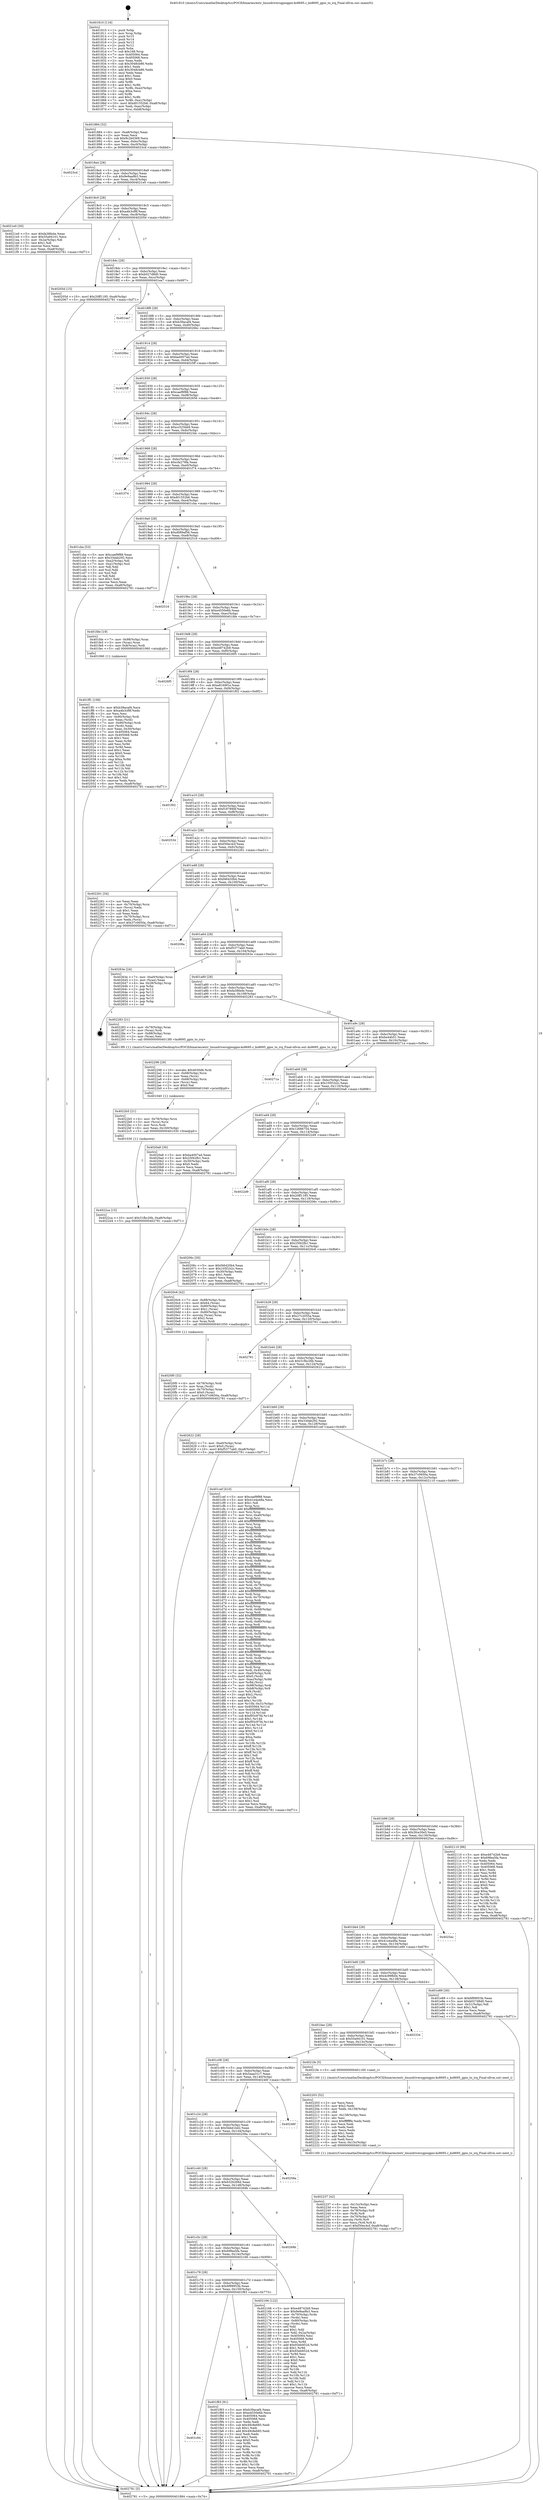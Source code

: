 digraph "0x401810" {
  label = "0x401810 (/mnt/c/Users/mathe/Desktop/tcc/POCII/binaries/extr_linuxdriversgpiogpio-ks8695.c_ks8695_gpio_to_irq_Final-ollvm.out::main(0))"
  labelloc = "t"
  node[shape=record]

  Entry [label="",width=0.3,height=0.3,shape=circle,fillcolor=black,style=filled]
  "0x401884" [label="{
     0x401884 [32]\l
     | [instrs]\l
     &nbsp;&nbsp;0x401884 \<+6\>: mov -0xa8(%rbp),%eax\l
     &nbsp;&nbsp;0x40188a \<+2\>: mov %eax,%ecx\l
     &nbsp;&nbsp;0x40188c \<+6\>: sub $0x9c2b0369,%ecx\l
     &nbsp;&nbsp;0x401892 \<+6\>: mov %eax,-0xbc(%rbp)\l
     &nbsp;&nbsp;0x401898 \<+6\>: mov %ecx,-0xc0(%rbp)\l
     &nbsp;&nbsp;0x40189e \<+6\>: je 00000000004023cd \<main+0xbbd\>\l
  }"]
  "0x4023cd" [label="{
     0x4023cd\l
  }", style=dashed]
  "0x4018a4" [label="{
     0x4018a4 [28]\l
     | [instrs]\l
     &nbsp;&nbsp;0x4018a4 \<+5\>: jmp 00000000004018a9 \<main+0x99\>\l
     &nbsp;&nbsp;0x4018a9 \<+6\>: mov -0xbc(%rbp),%eax\l
     &nbsp;&nbsp;0x4018af \<+5\>: sub $0x9e9aa9b3,%eax\l
     &nbsp;&nbsp;0x4018b4 \<+6\>: mov %eax,-0xc4(%rbp)\l
     &nbsp;&nbsp;0x4018ba \<+6\>: je 00000000004021e0 \<main+0x9d0\>\l
  }"]
  Exit [label="",width=0.3,height=0.3,shape=circle,fillcolor=black,style=filled,peripheries=2]
  "0x4021e0" [label="{
     0x4021e0 [30]\l
     | [instrs]\l
     &nbsp;&nbsp;0x4021e0 \<+5\>: mov $0xfa38fa4e,%eax\l
     &nbsp;&nbsp;0x4021e5 \<+5\>: mov $0x55a94101,%ecx\l
     &nbsp;&nbsp;0x4021ea \<+3\>: mov -0x2a(%rbp),%dl\l
     &nbsp;&nbsp;0x4021ed \<+3\>: test $0x1,%dl\l
     &nbsp;&nbsp;0x4021f0 \<+3\>: cmovne %ecx,%eax\l
     &nbsp;&nbsp;0x4021f3 \<+6\>: mov %eax,-0xa8(%rbp)\l
     &nbsp;&nbsp;0x4021f9 \<+5\>: jmp 0000000000402781 \<main+0xf71\>\l
  }"]
  "0x4018c0" [label="{
     0x4018c0 [28]\l
     | [instrs]\l
     &nbsp;&nbsp;0x4018c0 \<+5\>: jmp 00000000004018c5 \<main+0xb5\>\l
     &nbsp;&nbsp;0x4018c5 \<+6\>: mov -0xbc(%rbp),%eax\l
     &nbsp;&nbsp;0x4018cb \<+5\>: sub $0xa4b3cf9f,%eax\l
     &nbsp;&nbsp;0x4018d0 \<+6\>: mov %eax,-0xc8(%rbp)\l
     &nbsp;&nbsp;0x4018d6 \<+6\>: je 000000000040205d \<main+0x84d\>\l
  }"]
  "0x4022ca" [label="{
     0x4022ca [15]\l
     | [instrs]\l
     &nbsp;&nbsp;0x4022ca \<+10\>: movl $0x31fbc26b,-0xa8(%rbp)\l
     &nbsp;&nbsp;0x4022d4 \<+5\>: jmp 0000000000402781 \<main+0xf71\>\l
  }"]
  "0x40205d" [label="{
     0x40205d [15]\l
     | [instrs]\l
     &nbsp;&nbsp;0x40205d \<+10\>: movl $0x20ff1185,-0xa8(%rbp)\l
     &nbsp;&nbsp;0x402067 \<+5\>: jmp 0000000000402781 \<main+0xf71\>\l
  }"]
  "0x4018dc" [label="{
     0x4018dc [28]\l
     | [instrs]\l
     &nbsp;&nbsp;0x4018dc \<+5\>: jmp 00000000004018e1 \<main+0xd1\>\l
     &nbsp;&nbsp;0x4018e1 \<+6\>: mov -0xbc(%rbp),%eax\l
     &nbsp;&nbsp;0x4018e7 \<+5\>: sub $0xb027d8d0,%eax\l
     &nbsp;&nbsp;0x4018ec \<+6\>: mov %eax,-0xcc(%rbp)\l
     &nbsp;&nbsp;0x4018f2 \<+6\>: je 0000000000401ea7 \<main+0x697\>\l
  }"]
  "0x4022b5" [label="{
     0x4022b5 [21]\l
     | [instrs]\l
     &nbsp;&nbsp;0x4022b5 \<+4\>: mov -0x78(%rbp),%rcx\l
     &nbsp;&nbsp;0x4022b9 \<+3\>: mov (%rcx),%rcx\l
     &nbsp;&nbsp;0x4022bc \<+3\>: mov %rcx,%rdi\l
     &nbsp;&nbsp;0x4022bf \<+6\>: mov %eax,-0x160(%rbp)\l
     &nbsp;&nbsp;0x4022c5 \<+5\>: call 0000000000401030 \<free@plt\>\l
     | [calls]\l
     &nbsp;&nbsp;0x401030 \{1\} (unknown)\l
  }"]
  "0x401ea7" [label="{
     0x401ea7\l
  }", style=dashed]
  "0x4018f8" [label="{
     0x4018f8 [28]\l
     | [instrs]\l
     &nbsp;&nbsp;0x4018f8 \<+5\>: jmp 00000000004018fd \<main+0xed\>\l
     &nbsp;&nbsp;0x4018fd \<+6\>: mov -0xbc(%rbp),%eax\l
     &nbsp;&nbsp;0x401903 \<+5\>: sub $0xb39acaf4,%eax\l
     &nbsp;&nbsp;0x401908 \<+6\>: mov %eax,-0xd0(%rbp)\l
     &nbsp;&nbsp;0x40190e \<+6\>: je 00000000004026bc \<main+0xeac\>\l
  }"]
  "0x402298" [label="{
     0x402298 [29]\l
     | [instrs]\l
     &nbsp;&nbsp;0x402298 \<+10\>: movabs $0x4030d6,%rdi\l
     &nbsp;&nbsp;0x4022a2 \<+4\>: mov -0x68(%rbp),%rcx\l
     &nbsp;&nbsp;0x4022a6 \<+2\>: mov %eax,(%rcx)\l
     &nbsp;&nbsp;0x4022a8 \<+4\>: mov -0x68(%rbp),%rcx\l
     &nbsp;&nbsp;0x4022ac \<+2\>: mov (%rcx),%esi\l
     &nbsp;&nbsp;0x4022ae \<+2\>: mov $0x0,%al\l
     &nbsp;&nbsp;0x4022b0 \<+5\>: call 0000000000401040 \<printf@plt\>\l
     | [calls]\l
     &nbsp;&nbsp;0x401040 \{1\} (unknown)\l
  }"]
  "0x4026bc" [label="{
     0x4026bc\l
  }", style=dashed]
  "0x401914" [label="{
     0x401914 [28]\l
     | [instrs]\l
     &nbsp;&nbsp;0x401914 \<+5\>: jmp 0000000000401919 \<main+0x109\>\l
     &nbsp;&nbsp;0x401919 \<+6\>: mov -0xbc(%rbp),%eax\l
     &nbsp;&nbsp;0x40191f \<+5\>: sub $0xba4007ad,%eax\l
     &nbsp;&nbsp;0x401924 \<+6\>: mov %eax,-0xd4(%rbp)\l
     &nbsp;&nbsp;0x40192a \<+6\>: je 00000000004025ff \<main+0xdef\>\l
  }"]
  "0x402237" [label="{
     0x402237 [42]\l
     | [instrs]\l
     &nbsp;&nbsp;0x402237 \<+6\>: mov -0x15c(%rbp),%ecx\l
     &nbsp;&nbsp;0x40223d \<+3\>: imul %eax,%ecx\l
     &nbsp;&nbsp;0x402240 \<+4\>: mov -0x78(%rbp),%r8\l
     &nbsp;&nbsp;0x402244 \<+3\>: mov (%r8),%r8\l
     &nbsp;&nbsp;0x402247 \<+4\>: mov -0x70(%rbp),%r9\l
     &nbsp;&nbsp;0x40224b \<+3\>: movslq (%r9),%r9\l
     &nbsp;&nbsp;0x40224e \<+4\>: mov %ecx,(%r8,%r9,4)\l
     &nbsp;&nbsp;0x402252 \<+10\>: movl $0xf30ec4cf,-0xa8(%rbp)\l
     &nbsp;&nbsp;0x40225c \<+5\>: jmp 0000000000402781 \<main+0xf71\>\l
  }"]
  "0x4025ff" [label="{
     0x4025ff\l
  }", style=dashed]
  "0x401930" [label="{
     0x401930 [28]\l
     | [instrs]\l
     &nbsp;&nbsp;0x401930 \<+5\>: jmp 0000000000401935 \<main+0x125\>\l
     &nbsp;&nbsp;0x401935 \<+6\>: mov -0xbc(%rbp),%eax\l
     &nbsp;&nbsp;0x40193b \<+5\>: sub $0xcaef9f88,%eax\l
     &nbsp;&nbsp;0x401940 \<+6\>: mov %eax,-0xd8(%rbp)\l
     &nbsp;&nbsp;0x401946 \<+6\>: je 0000000000402656 \<main+0xe46\>\l
  }"]
  "0x402203" [label="{
     0x402203 [52]\l
     | [instrs]\l
     &nbsp;&nbsp;0x402203 \<+2\>: xor %ecx,%ecx\l
     &nbsp;&nbsp;0x402205 \<+5\>: mov $0x2,%edx\l
     &nbsp;&nbsp;0x40220a \<+6\>: mov %edx,-0x158(%rbp)\l
     &nbsp;&nbsp;0x402210 \<+1\>: cltd\l
     &nbsp;&nbsp;0x402211 \<+6\>: mov -0x158(%rbp),%esi\l
     &nbsp;&nbsp;0x402217 \<+2\>: idiv %esi\l
     &nbsp;&nbsp;0x402219 \<+6\>: imul $0xfffffffe,%edx,%edx\l
     &nbsp;&nbsp;0x40221f \<+2\>: mov %ecx,%edi\l
     &nbsp;&nbsp;0x402221 \<+2\>: sub %edx,%edi\l
     &nbsp;&nbsp;0x402223 \<+2\>: mov %ecx,%edx\l
     &nbsp;&nbsp;0x402225 \<+3\>: sub $0x1,%edx\l
     &nbsp;&nbsp;0x402228 \<+2\>: add %edx,%edi\l
     &nbsp;&nbsp;0x40222a \<+2\>: sub %edi,%ecx\l
     &nbsp;&nbsp;0x40222c \<+6\>: mov %ecx,-0x15c(%rbp)\l
     &nbsp;&nbsp;0x402232 \<+5\>: call 0000000000401160 \<next_i\>\l
     | [calls]\l
     &nbsp;&nbsp;0x401160 \{1\} (/mnt/c/Users/mathe/Desktop/tcc/POCII/binaries/extr_linuxdriversgpiogpio-ks8695.c_ks8695_gpio_to_irq_Final-ollvm.out::next_i)\l
  }"]
  "0x402656" [label="{
     0x402656\l
  }", style=dashed]
  "0x40194c" [label="{
     0x40194c [28]\l
     | [instrs]\l
     &nbsp;&nbsp;0x40194c \<+5\>: jmp 0000000000401951 \<main+0x141\>\l
     &nbsp;&nbsp;0x401951 \<+6\>: mov -0xbc(%rbp),%eax\l
     &nbsp;&nbsp;0x401957 \<+5\>: sub $0xcc525bb9,%eax\l
     &nbsp;&nbsp;0x40195c \<+6\>: mov %eax,-0xdc(%rbp)\l
     &nbsp;&nbsp;0x401962 \<+6\>: je 00000000004023dc \<main+0xbcc\>\l
  }"]
  "0x4020f0" [label="{
     0x4020f0 [32]\l
     | [instrs]\l
     &nbsp;&nbsp;0x4020f0 \<+4\>: mov -0x78(%rbp),%rdi\l
     &nbsp;&nbsp;0x4020f4 \<+3\>: mov %rax,(%rdi)\l
     &nbsp;&nbsp;0x4020f7 \<+4\>: mov -0x70(%rbp),%rax\l
     &nbsp;&nbsp;0x4020fb \<+6\>: movl $0x0,(%rax)\l
     &nbsp;&nbsp;0x402101 \<+10\>: movl $0x37c0650a,-0xa8(%rbp)\l
     &nbsp;&nbsp;0x40210b \<+5\>: jmp 0000000000402781 \<main+0xf71\>\l
  }"]
  "0x4023dc" [label="{
     0x4023dc\l
  }", style=dashed]
  "0x401968" [label="{
     0x401968 [28]\l
     | [instrs]\l
     &nbsp;&nbsp;0x401968 \<+5\>: jmp 000000000040196d \<main+0x15d\>\l
     &nbsp;&nbsp;0x40196d \<+6\>: mov -0xbc(%rbp),%eax\l
     &nbsp;&nbsp;0x401973 \<+5\>: sub $0xcfa279fa,%eax\l
     &nbsp;&nbsp;0x401978 \<+6\>: mov %eax,-0xe0(%rbp)\l
     &nbsp;&nbsp;0x40197e \<+6\>: je 0000000000401f74 \<main+0x764\>\l
  }"]
  "0x401ff1" [label="{
     0x401ff1 [108]\l
     | [instrs]\l
     &nbsp;&nbsp;0x401ff1 \<+5\>: mov $0xb39acaf4,%ecx\l
     &nbsp;&nbsp;0x401ff6 \<+5\>: mov $0xa4b3cf9f,%edx\l
     &nbsp;&nbsp;0x401ffb \<+2\>: xor %esi,%esi\l
     &nbsp;&nbsp;0x401ffd \<+7\>: mov -0x90(%rbp),%rdi\l
     &nbsp;&nbsp;0x402004 \<+2\>: mov %eax,(%rdi)\l
     &nbsp;&nbsp;0x402006 \<+7\>: mov -0x90(%rbp),%rdi\l
     &nbsp;&nbsp;0x40200d \<+2\>: mov (%rdi),%eax\l
     &nbsp;&nbsp;0x40200f \<+3\>: mov %eax,-0x30(%rbp)\l
     &nbsp;&nbsp;0x402012 \<+7\>: mov 0x405064,%eax\l
     &nbsp;&nbsp;0x402019 \<+8\>: mov 0x405068,%r8d\l
     &nbsp;&nbsp;0x402021 \<+3\>: sub $0x1,%esi\l
     &nbsp;&nbsp;0x402024 \<+3\>: mov %eax,%r9d\l
     &nbsp;&nbsp;0x402027 \<+3\>: add %esi,%r9d\l
     &nbsp;&nbsp;0x40202a \<+4\>: imul %r9d,%eax\l
     &nbsp;&nbsp;0x40202e \<+3\>: and $0x1,%eax\l
     &nbsp;&nbsp;0x402031 \<+3\>: cmp $0x0,%eax\l
     &nbsp;&nbsp;0x402034 \<+4\>: sete %r10b\l
     &nbsp;&nbsp;0x402038 \<+4\>: cmp $0xa,%r8d\l
     &nbsp;&nbsp;0x40203c \<+4\>: setl %r11b\l
     &nbsp;&nbsp;0x402040 \<+3\>: mov %r10b,%bl\l
     &nbsp;&nbsp;0x402043 \<+3\>: and %r11b,%bl\l
     &nbsp;&nbsp;0x402046 \<+3\>: xor %r11b,%r10b\l
     &nbsp;&nbsp;0x402049 \<+3\>: or %r10b,%bl\l
     &nbsp;&nbsp;0x40204c \<+3\>: test $0x1,%bl\l
     &nbsp;&nbsp;0x40204f \<+3\>: cmovne %edx,%ecx\l
     &nbsp;&nbsp;0x402052 \<+6\>: mov %ecx,-0xa8(%rbp)\l
     &nbsp;&nbsp;0x402058 \<+5\>: jmp 0000000000402781 \<main+0xf71\>\l
  }"]
  "0x401f74" [label="{
     0x401f74\l
  }", style=dashed]
  "0x401984" [label="{
     0x401984 [28]\l
     | [instrs]\l
     &nbsp;&nbsp;0x401984 \<+5\>: jmp 0000000000401989 \<main+0x179\>\l
     &nbsp;&nbsp;0x401989 \<+6\>: mov -0xbc(%rbp),%eax\l
     &nbsp;&nbsp;0x40198f \<+5\>: sub $0xd01552b6,%eax\l
     &nbsp;&nbsp;0x401994 \<+6\>: mov %eax,-0xe4(%rbp)\l
     &nbsp;&nbsp;0x40199a \<+6\>: je 0000000000401cba \<main+0x4aa\>\l
  }"]
  "0x401c94" [label="{
     0x401c94\l
  }", style=dashed]
  "0x401cba" [label="{
     0x401cba [53]\l
     | [instrs]\l
     &nbsp;&nbsp;0x401cba \<+5\>: mov $0xcaef9f88,%eax\l
     &nbsp;&nbsp;0x401cbf \<+5\>: mov $0x33dab292,%ecx\l
     &nbsp;&nbsp;0x401cc4 \<+6\>: mov -0xa2(%rbp),%dl\l
     &nbsp;&nbsp;0x401cca \<+7\>: mov -0xa1(%rbp),%sil\l
     &nbsp;&nbsp;0x401cd1 \<+3\>: mov %dl,%dil\l
     &nbsp;&nbsp;0x401cd4 \<+3\>: and %sil,%dil\l
     &nbsp;&nbsp;0x401cd7 \<+3\>: xor %sil,%dl\l
     &nbsp;&nbsp;0x401cda \<+3\>: or %dl,%dil\l
     &nbsp;&nbsp;0x401cdd \<+4\>: test $0x1,%dil\l
     &nbsp;&nbsp;0x401ce1 \<+3\>: cmovne %ecx,%eax\l
     &nbsp;&nbsp;0x401ce4 \<+6\>: mov %eax,-0xa8(%rbp)\l
     &nbsp;&nbsp;0x401cea \<+5\>: jmp 0000000000402781 \<main+0xf71\>\l
  }"]
  "0x4019a0" [label="{
     0x4019a0 [28]\l
     | [instrs]\l
     &nbsp;&nbsp;0x4019a0 \<+5\>: jmp 00000000004019a5 \<main+0x195\>\l
     &nbsp;&nbsp;0x4019a5 \<+6\>: mov -0xbc(%rbp),%eax\l
     &nbsp;&nbsp;0x4019ab \<+5\>: sub $0xd089af56,%eax\l
     &nbsp;&nbsp;0x4019b0 \<+6\>: mov %eax,-0xe8(%rbp)\l
     &nbsp;&nbsp;0x4019b6 \<+6\>: je 0000000000402516 \<main+0xd06\>\l
  }"]
  "0x402781" [label="{
     0x402781 [5]\l
     | [instrs]\l
     &nbsp;&nbsp;0x402781 \<+5\>: jmp 0000000000401884 \<main+0x74\>\l
  }"]
  "0x401810" [label="{
     0x401810 [116]\l
     | [instrs]\l
     &nbsp;&nbsp;0x401810 \<+1\>: push %rbp\l
     &nbsp;&nbsp;0x401811 \<+3\>: mov %rsp,%rbp\l
     &nbsp;&nbsp;0x401814 \<+2\>: push %r15\l
     &nbsp;&nbsp;0x401816 \<+2\>: push %r14\l
     &nbsp;&nbsp;0x401818 \<+2\>: push %r13\l
     &nbsp;&nbsp;0x40181a \<+2\>: push %r12\l
     &nbsp;&nbsp;0x40181c \<+1\>: push %rbx\l
     &nbsp;&nbsp;0x40181d \<+7\>: sub $0x168,%rsp\l
     &nbsp;&nbsp;0x401824 \<+7\>: mov 0x405064,%eax\l
     &nbsp;&nbsp;0x40182b \<+7\>: mov 0x405068,%ecx\l
     &nbsp;&nbsp;0x401832 \<+2\>: mov %eax,%edx\l
     &nbsp;&nbsp;0x401834 \<+6\>: sub $0x3048cb86,%edx\l
     &nbsp;&nbsp;0x40183a \<+3\>: sub $0x1,%edx\l
     &nbsp;&nbsp;0x40183d \<+6\>: add $0x3048cb86,%edx\l
     &nbsp;&nbsp;0x401843 \<+3\>: imul %edx,%eax\l
     &nbsp;&nbsp;0x401846 \<+3\>: and $0x1,%eax\l
     &nbsp;&nbsp;0x401849 \<+3\>: cmp $0x0,%eax\l
     &nbsp;&nbsp;0x40184c \<+4\>: sete %r8b\l
     &nbsp;&nbsp;0x401850 \<+4\>: and $0x1,%r8b\l
     &nbsp;&nbsp;0x401854 \<+7\>: mov %r8b,-0xa2(%rbp)\l
     &nbsp;&nbsp;0x40185b \<+3\>: cmp $0xa,%ecx\l
     &nbsp;&nbsp;0x40185e \<+4\>: setl %r8b\l
     &nbsp;&nbsp;0x401862 \<+4\>: and $0x1,%r8b\l
     &nbsp;&nbsp;0x401866 \<+7\>: mov %r8b,-0xa1(%rbp)\l
     &nbsp;&nbsp;0x40186d \<+10\>: movl $0xd01552b6,-0xa8(%rbp)\l
     &nbsp;&nbsp;0x401877 \<+6\>: mov %edi,-0xac(%rbp)\l
     &nbsp;&nbsp;0x40187d \<+7\>: mov %rsi,-0xb8(%rbp)\l
  }"]
  "0x401f83" [label="{
     0x401f83 [91]\l
     | [instrs]\l
     &nbsp;&nbsp;0x401f83 \<+5\>: mov $0xb39acaf4,%eax\l
     &nbsp;&nbsp;0x401f88 \<+5\>: mov $0xe4550e6b,%ecx\l
     &nbsp;&nbsp;0x401f8d \<+7\>: mov 0x405064,%edx\l
     &nbsp;&nbsp;0x401f94 \<+7\>: mov 0x405068,%esi\l
     &nbsp;&nbsp;0x401f9b \<+2\>: mov %edx,%edi\l
     &nbsp;&nbsp;0x401f9d \<+6\>: sub $0x49c8e685,%edi\l
     &nbsp;&nbsp;0x401fa3 \<+3\>: sub $0x1,%edi\l
     &nbsp;&nbsp;0x401fa6 \<+6\>: add $0x49c8e685,%edi\l
     &nbsp;&nbsp;0x401fac \<+3\>: imul %edi,%edx\l
     &nbsp;&nbsp;0x401faf \<+3\>: and $0x1,%edx\l
     &nbsp;&nbsp;0x401fb2 \<+3\>: cmp $0x0,%edx\l
     &nbsp;&nbsp;0x401fb5 \<+4\>: sete %r8b\l
     &nbsp;&nbsp;0x401fb9 \<+3\>: cmp $0xa,%esi\l
     &nbsp;&nbsp;0x401fbc \<+4\>: setl %r9b\l
     &nbsp;&nbsp;0x401fc0 \<+3\>: mov %r8b,%r10b\l
     &nbsp;&nbsp;0x401fc3 \<+3\>: and %r9b,%r10b\l
     &nbsp;&nbsp;0x401fc6 \<+3\>: xor %r9b,%r8b\l
     &nbsp;&nbsp;0x401fc9 \<+3\>: or %r8b,%r10b\l
     &nbsp;&nbsp;0x401fcc \<+4\>: test $0x1,%r10b\l
     &nbsp;&nbsp;0x401fd0 \<+3\>: cmovne %ecx,%eax\l
     &nbsp;&nbsp;0x401fd3 \<+6\>: mov %eax,-0xa8(%rbp)\l
     &nbsp;&nbsp;0x401fd9 \<+5\>: jmp 0000000000402781 \<main+0xf71\>\l
  }"]
  "0x402516" [label="{
     0x402516\l
  }", style=dashed]
  "0x4019bc" [label="{
     0x4019bc [28]\l
     | [instrs]\l
     &nbsp;&nbsp;0x4019bc \<+5\>: jmp 00000000004019c1 \<main+0x1b1\>\l
     &nbsp;&nbsp;0x4019c1 \<+6\>: mov -0xbc(%rbp),%eax\l
     &nbsp;&nbsp;0x4019c7 \<+5\>: sub $0xe4550e6b,%eax\l
     &nbsp;&nbsp;0x4019cc \<+6\>: mov %eax,-0xec(%rbp)\l
     &nbsp;&nbsp;0x4019d2 \<+6\>: je 0000000000401fde \<main+0x7ce\>\l
  }"]
  "0x401c78" [label="{
     0x401c78 [28]\l
     | [instrs]\l
     &nbsp;&nbsp;0x401c78 \<+5\>: jmp 0000000000401c7d \<main+0x46d\>\l
     &nbsp;&nbsp;0x401c7d \<+6\>: mov -0xbc(%rbp),%eax\l
     &nbsp;&nbsp;0x401c83 \<+5\>: sub $0x6f99953b,%eax\l
     &nbsp;&nbsp;0x401c88 \<+6\>: mov %eax,-0x150(%rbp)\l
     &nbsp;&nbsp;0x401c8e \<+6\>: je 0000000000401f83 \<main+0x773\>\l
  }"]
  "0x401fde" [label="{
     0x401fde [19]\l
     | [instrs]\l
     &nbsp;&nbsp;0x401fde \<+7\>: mov -0x98(%rbp),%rax\l
     &nbsp;&nbsp;0x401fe5 \<+3\>: mov (%rax),%rax\l
     &nbsp;&nbsp;0x401fe8 \<+4\>: mov 0x8(%rax),%rdi\l
     &nbsp;&nbsp;0x401fec \<+5\>: call 0000000000401060 \<atoi@plt\>\l
     | [calls]\l
     &nbsp;&nbsp;0x401060 \{1\} (unknown)\l
  }"]
  "0x4019d8" [label="{
     0x4019d8 [28]\l
     | [instrs]\l
     &nbsp;&nbsp;0x4019d8 \<+5\>: jmp 00000000004019dd \<main+0x1cd\>\l
     &nbsp;&nbsp;0x4019dd \<+6\>: mov -0xbc(%rbp),%eax\l
     &nbsp;&nbsp;0x4019e3 \<+5\>: sub $0xe48742b9,%eax\l
     &nbsp;&nbsp;0x4019e8 \<+6\>: mov %eax,-0xf0(%rbp)\l
     &nbsp;&nbsp;0x4019ee \<+6\>: je 00000000004026f5 \<main+0xee5\>\l
  }"]
  "0x402166" [label="{
     0x402166 [122]\l
     | [instrs]\l
     &nbsp;&nbsp;0x402166 \<+5\>: mov $0xe48742b9,%eax\l
     &nbsp;&nbsp;0x40216b \<+5\>: mov $0x9e9aa9b3,%ecx\l
     &nbsp;&nbsp;0x402170 \<+4\>: mov -0x70(%rbp),%rdx\l
     &nbsp;&nbsp;0x402174 \<+2\>: mov (%rdx),%esi\l
     &nbsp;&nbsp;0x402176 \<+4\>: mov -0x80(%rbp),%rdx\l
     &nbsp;&nbsp;0x40217a \<+2\>: cmp (%rdx),%esi\l
     &nbsp;&nbsp;0x40217c \<+4\>: setl %dil\l
     &nbsp;&nbsp;0x402180 \<+4\>: and $0x1,%dil\l
     &nbsp;&nbsp;0x402184 \<+4\>: mov %dil,-0x2a(%rbp)\l
     &nbsp;&nbsp;0x402188 \<+7\>: mov 0x405064,%esi\l
     &nbsp;&nbsp;0x40218f \<+8\>: mov 0x405068,%r8d\l
     &nbsp;&nbsp;0x402197 \<+3\>: mov %esi,%r9d\l
     &nbsp;&nbsp;0x40219a \<+7\>: add $0x93eb952d,%r9d\l
     &nbsp;&nbsp;0x4021a1 \<+4\>: sub $0x1,%r9d\l
     &nbsp;&nbsp;0x4021a5 \<+7\>: sub $0x93eb952d,%r9d\l
     &nbsp;&nbsp;0x4021ac \<+4\>: imul %r9d,%esi\l
     &nbsp;&nbsp;0x4021b0 \<+3\>: and $0x1,%esi\l
     &nbsp;&nbsp;0x4021b3 \<+3\>: cmp $0x0,%esi\l
     &nbsp;&nbsp;0x4021b6 \<+4\>: sete %dil\l
     &nbsp;&nbsp;0x4021ba \<+4\>: cmp $0xa,%r8d\l
     &nbsp;&nbsp;0x4021be \<+4\>: setl %r10b\l
     &nbsp;&nbsp;0x4021c2 \<+3\>: mov %dil,%r11b\l
     &nbsp;&nbsp;0x4021c5 \<+3\>: and %r10b,%r11b\l
     &nbsp;&nbsp;0x4021c8 \<+3\>: xor %r10b,%dil\l
     &nbsp;&nbsp;0x4021cb \<+3\>: or %dil,%r11b\l
     &nbsp;&nbsp;0x4021ce \<+4\>: test $0x1,%r11b\l
     &nbsp;&nbsp;0x4021d2 \<+3\>: cmovne %ecx,%eax\l
     &nbsp;&nbsp;0x4021d5 \<+6\>: mov %eax,-0xa8(%rbp)\l
     &nbsp;&nbsp;0x4021db \<+5\>: jmp 0000000000402781 \<main+0xf71\>\l
  }"]
  "0x4026f5" [label="{
     0x4026f5\l
  }", style=dashed]
  "0x4019f4" [label="{
     0x4019f4 [28]\l
     | [instrs]\l
     &nbsp;&nbsp;0x4019f4 \<+5\>: jmp 00000000004019f9 \<main+0x1e9\>\l
     &nbsp;&nbsp;0x4019f9 \<+6\>: mov -0xbc(%rbp),%eax\l
     &nbsp;&nbsp;0x4019ff \<+5\>: sub $0xe8169f1e,%eax\l
     &nbsp;&nbsp;0x401a04 \<+6\>: mov %eax,-0xf4(%rbp)\l
     &nbsp;&nbsp;0x401a0a \<+6\>: je 0000000000401f02 \<main+0x6f2\>\l
  }"]
  "0x401c5c" [label="{
     0x401c5c [28]\l
     | [instrs]\l
     &nbsp;&nbsp;0x401c5c \<+5\>: jmp 0000000000401c61 \<main+0x451\>\l
     &nbsp;&nbsp;0x401c61 \<+6\>: mov -0xbc(%rbp),%eax\l
     &nbsp;&nbsp;0x401c67 \<+5\>: sub $0x69fea5fa,%eax\l
     &nbsp;&nbsp;0x401c6c \<+6\>: mov %eax,-0x14c(%rbp)\l
     &nbsp;&nbsp;0x401c72 \<+6\>: je 0000000000402166 \<main+0x956\>\l
  }"]
  "0x401f02" [label="{
     0x401f02\l
  }", style=dashed]
  "0x401a10" [label="{
     0x401a10 [28]\l
     | [instrs]\l
     &nbsp;&nbsp;0x401a10 \<+5\>: jmp 0000000000401a15 \<main+0x205\>\l
     &nbsp;&nbsp;0x401a15 \<+6\>: mov -0xbc(%rbp),%eax\l
     &nbsp;&nbsp;0x401a1b \<+5\>: sub $0xf18789df,%eax\l
     &nbsp;&nbsp;0x401a20 \<+6\>: mov %eax,-0xf8(%rbp)\l
     &nbsp;&nbsp;0x401a26 \<+6\>: je 0000000000402534 \<main+0xd24\>\l
  }"]
  "0x40269b" [label="{
     0x40269b\l
  }", style=dashed]
  "0x402534" [label="{
     0x402534\l
  }", style=dashed]
  "0x401a2c" [label="{
     0x401a2c [28]\l
     | [instrs]\l
     &nbsp;&nbsp;0x401a2c \<+5\>: jmp 0000000000401a31 \<main+0x221\>\l
     &nbsp;&nbsp;0x401a31 \<+6\>: mov -0xbc(%rbp),%eax\l
     &nbsp;&nbsp;0x401a37 \<+5\>: sub $0xf30ec4cf,%eax\l
     &nbsp;&nbsp;0x401a3c \<+6\>: mov %eax,-0xfc(%rbp)\l
     &nbsp;&nbsp;0x401a42 \<+6\>: je 0000000000402261 \<main+0xa51\>\l
  }"]
  "0x401c40" [label="{
     0x401c40 [28]\l
     | [instrs]\l
     &nbsp;&nbsp;0x401c40 \<+5\>: jmp 0000000000401c45 \<main+0x435\>\l
     &nbsp;&nbsp;0x401c45 \<+6\>: mov -0xbc(%rbp),%eax\l
     &nbsp;&nbsp;0x401c4b \<+5\>: sub $0x6326266d,%eax\l
     &nbsp;&nbsp;0x401c50 \<+6\>: mov %eax,-0x148(%rbp)\l
     &nbsp;&nbsp;0x401c56 \<+6\>: je 000000000040269b \<main+0xe8b\>\l
  }"]
  "0x402261" [label="{
     0x402261 [34]\l
     | [instrs]\l
     &nbsp;&nbsp;0x402261 \<+2\>: xor %eax,%eax\l
     &nbsp;&nbsp;0x402263 \<+4\>: mov -0x70(%rbp),%rcx\l
     &nbsp;&nbsp;0x402267 \<+2\>: mov (%rcx),%edx\l
     &nbsp;&nbsp;0x402269 \<+3\>: sub $0x1,%eax\l
     &nbsp;&nbsp;0x40226c \<+2\>: sub %eax,%edx\l
     &nbsp;&nbsp;0x40226e \<+4\>: mov -0x70(%rbp),%rcx\l
     &nbsp;&nbsp;0x402272 \<+2\>: mov %edx,(%rcx)\l
     &nbsp;&nbsp;0x402274 \<+10\>: movl $0x37c0650a,-0xa8(%rbp)\l
     &nbsp;&nbsp;0x40227e \<+5\>: jmp 0000000000402781 \<main+0xf71\>\l
  }"]
  "0x401a48" [label="{
     0x401a48 [28]\l
     | [instrs]\l
     &nbsp;&nbsp;0x401a48 \<+5\>: jmp 0000000000401a4d \<main+0x23d\>\l
     &nbsp;&nbsp;0x401a4d \<+6\>: mov -0xbc(%rbp),%eax\l
     &nbsp;&nbsp;0x401a53 \<+5\>: sub $0xf46420b4,%eax\l
     &nbsp;&nbsp;0x401a58 \<+6\>: mov %eax,-0x100(%rbp)\l
     &nbsp;&nbsp;0x401a5e \<+6\>: je 000000000040208a \<main+0x87a\>\l
  }"]
  "0x40258a" [label="{
     0x40258a\l
  }", style=dashed]
  "0x40208a" [label="{
     0x40208a\l
  }", style=dashed]
  "0x401a64" [label="{
     0x401a64 [28]\l
     | [instrs]\l
     &nbsp;&nbsp;0x401a64 \<+5\>: jmp 0000000000401a69 \<main+0x259\>\l
     &nbsp;&nbsp;0x401a69 \<+6\>: mov -0xbc(%rbp),%eax\l
     &nbsp;&nbsp;0x401a6f \<+5\>: sub $0xf5377ab0,%eax\l
     &nbsp;&nbsp;0x401a74 \<+6\>: mov %eax,-0x104(%rbp)\l
     &nbsp;&nbsp;0x401a7a \<+6\>: je 000000000040263e \<main+0xe2e\>\l
  }"]
  "0x401c24" [label="{
     0x401c24 [28]\l
     | [instrs]\l
     &nbsp;&nbsp;0x401c24 \<+5\>: jmp 0000000000401c29 \<main+0x419\>\l
     &nbsp;&nbsp;0x401c29 \<+6\>: mov -0xbc(%rbp),%eax\l
     &nbsp;&nbsp;0x401c2f \<+5\>: sub $0x5bbd1bd2,%eax\l
     &nbsp;&nbsp;0x401c34 \<+6\>: mov %eax,-0x144(%rbp)\l
     &nbsp;&nbsp;0x401c3a \<+6\>: je 000000000040258a \<main+0xd7a\>\l
  }"]
  "0x40263e" [label="{
     0x40263e [24]\l
     | [instrs]\l
     &nbsp;&nbsp;0x40263e \<+7\>: mov -0xa0(%rbp),%rax\l
     &nbsp;&nbsp;0x402645 \<+2\>: mov (%rax),%eax\l
     &nbsp;&nbsp;0x402647 \<+4\>: lea -0x28(%rbp),%rsp\l
     &nbsp;&nbsp;0x40264b \<+1\>: pop %rbx\l
     &nbsp;&nbsp;0x40264c \<+2\>: pop %r12\l
     &nbsp;&nbsp;0x40264e \<+2\>: pop %r13\l
     &nbsp;&nbsp;0x402650 \<+2\>: pop %r14\l
     &nbsp;&nbsp;0x402652 \<+2\>: pop %r15\l
     &nbsp;&nbsp;0x402654 \<+1\>: pop %rbp\l
     &nbsp;&nbsp;0x402655 \<+1\>: ret\l
  }"]
  "0x401a80" [label="{
     0x401a80 [28]\l
     | [instrs]\l
     &nbsp;&nbsp;0x401a80 \<+5\>: jmp 0000000000401a85 \<main+0x275\>\l
     &nbsp;&nbsp;0x401a85 \<+6\>: mov -0xbc(%rbp),%eax\l
     &nbsp;&nbsp;0x401a8b \<+5\>: sub $0xfa38fa4e,%eax\l
     &nbsp;&nbsp;0x401a90 \<+6\>: mov %eax,-0x108(%rbp)\l
     &nbsp;&nbsp;0x401a96 \<+6\>: je 0000000000402283 \<main+0xa73\>\l
  }"]
  "0x40246f" [label="{
     0x40246f\l
  }", style=dashed]
  "0x402283" [label="{
     0x402283 [21]\l
     | [instrs]\l
     &nbsp;&nbsp;0x402283 \<+4\>: mov -0x78(%rbp),%rax\l
     &nbsp;&nbsp;0x402287 \<+3\>: mov (%rax),%rdi\l
     &nbsp;&nbsp;0x40228a \<+7\>: mov -0x88(%rbp),%rax\l
     &nbsp;&nbsp;0x402291 \<+2\>: mov (%rax),%esi\l
     &nbsp;&nbsp;0x402293 \<+5\>: call 00000000004013f0 \<ks8695_gpio_to_irq\>\l
     | [calls]\l
     &nbsp;&nbsp;0x4013f0 \{1\} (/mnt/c/Users/mathe/Desktop/tcc/POCII/binaries/extr_linuxdriversgpiogpio-ks8695.c_ks8695_gpio_to_irq_Final-ollvm.out::ks8695_gpio_to_irq)\l
  }"]
  "0x401a9c" [label="{
     0x401a9c [28]\l
     | [instrs]\l
     &nbsp;&nbsp;0x401a9c \<+5\>: jmp 0000000000401aa1 \<main+0x291\>\l
     &nbsp;&nbsp;0x401aa1 \<+6\>: mov -0xbc(%rbp),%eax\l
     &nbsp;&nbsp;0x401aa7 \<+5\>: sub $0xbe44b51,%eax\l
     &nbsp;&nbsp;0x401aac \<+6\>: mov %eax,-0x10c(%rbp)\l
     &nbsp;&nbsp;0x401ab2 \<+6\>: je 000000000040271a \<main+0xf0a\>\l
  }"]
  "0x401c08" [label="{
     0x401c08 [28]\l
     | [instrs]\l
     &nbsp;&nbsp;0x401c08 \<+5\>: jmp 0000000000401c0d \<main+0x3fd\>\l
     &nbsp;&nbsp;0x401c0d \<+6\>: mov -0xbc(%rbp),%eax\l
     &nbsp;&nbsp;0x401c13 \<+5\>: sub $0x5aaa31c7,%eax\l
     &nbsp;&nbsp;0x401c18 \<+6\>: mov %eax,-0x140(%rbp)\l
     &nbsp;&nbsp;0x401c1e \<+6\>: je 000000000040246f \<main+0xc5f\>\l
  }"]
  "0x40271a" [label="{
     0x40271a\l
  }", style=dashed]
  "0x401ab8" [label="{
     0x401ab8 [28]\l
     | [instrs]\l
     &nbsp;&nbsp;0x401ab8 \<+5\>: jmp 0000000000401abd \<main+0x2ad\>\l
     &nbsp;&nbsp;0x401abd \<+6\>: mov -0xbc(%rbp),%eax\l
     &nbsp;&nbsp;0x401ac3 \<+5\>: sub $0x105f1b2c,%eax\l
     &nbsp;&nbsp;0x401ac8 \<+6\>: mov %eax,-0x110(%rbp)\l
     &nbsp;&nbsp;0x401ace \<+6\>: je 00000000004020a8 \<main+0x898\>\l
  }"]
  "0x4021fe" [label="{
     0x4021fe [5]\l
     | [instrs]\l
     &nbsp;&nbsp;0x4021fe \<+5\>: call 0000000000401160 \<next_i\>\l
     | [calls]\l
     &nbsp;&nbsp;0x401160 \{1\} (/mnt/c/Users/mathe/Desktop/tcc/POCII/binaries/extr_linuxdriversgpiogpio-ks8695.c_ks8695_gpio_to_irq_Final-ollvm.out::next_i)\l
  }"]
  "0x4020a8" [label="{
     0x4020a8 [30]\l
     | [instrs]\l
     &nbsp;&nbsp;0x4020a8 \<+5\>: mov $0xba4007ad,%eax\l
     &nbsp;&nbsp;0x4020ad \<+5\>: mov $0x25f42fb1,%ecx\l
     &nbsp;&nbsp;0x4020b2 \<+3\>: mov -0x30(%rbp),%edx\l
     &nbsp;&nbsp;0x4020b5 \<+3\>: cmp $0x0,%edx\l
     &nbsp;&nbsp;0x4020b8 \<+3\>: cmove %ecx,%eax\l
     &nbsp;&nbsp;0x4020bb \<+6\>: mov %eax,-0xa8(%rbp)\l
     &nbsp;&nbsp;0x4020c1 \<+5\>: jmp 0000000000402781 \<main+0xf71\>\l
  }"]
  "0x401ad4" [label="{
     0x401ad4 [28]\l
     | [instrs]\l
     &nbsp;&nbsp;0x401ad4 \<+5\>: jmp 0000000000401ad9 \<main+0x2c9\>\l
     &nbsp;&nbsp;0x401ad9 \<+6\>: mov -0xbc(%rbp),%eax\l
     &nbsp;&nbsp;0x401adf \<+5\>: sub $0x12686754,%eax\l
     &nbsp;&nbsp;0x401ae4 \<+6\>: mov %eax,-0x114(%rbp)\l
     &nbsp;&nbsp;0x401aea \<+6\>: je 00000000004022d9 \<main+0xac9\>\l
  }"]
  "0x401bec" [label="{
     0x401bec [28]\l
     | [instrs]\l
     &nbsp;&nbsp;0x401bec \<+5\>: jmp 0000000000401bf1 \<main+0x3e1\>\l
     &nbsp;&nbsp;0x401bf1 \<+6\>: mov -0xbc(%rbp),%eax\l
     &nbsp;&nbsp;0x401bf7 \<+5\>: sub $0x55a94101,%eax\l
     &nbsp;&nbsp;0x401bfc \<+6\>: mov %eax,-0x13c(%rbp)\l
     &nbsp;&nbsp;0x401c02 \<+6\>: je 00000000004021fe \<main+0x9ee\>\l
  }"]
  "0x4022d9" [label="{
     0x4022d9\l
  }", style=dashed]
  "0x401af0" [label="{
     0x401af0 [28]\l
     | [instrs]\l
     &nbsp;&nbsp;0x401af0 \<+5\>: jmp 0000000000401af5 \<main+0x2e5\>\l
     &nbsp;&nbsp;0x401af5 \<+6\>: mov -0xbc(%rbp),%eax\l
     &nbsp;&nbsp;0x401afb \<+5\>: sub $0x20ff1185,%eax\l
     &nbsp;&nbsp;0x401b00 \<+6\>: mov %eax,-0x118(%rbp)\l
     &nbsp;&nbsp;0x401b06 \<+6\>: je 000000000040206c \<main+0x85c\>\l
  }"]
  "0x402334" [label="{
     0x402334\l
  }", style=dashed]
  "0x40206c" [label="{
     0x40206c [30]\l
     | [instrs]\l
     &nbsp;&nbsp;0x40206c \<+5\>: mov $0xf46420b4,%eax\l
     &nbsp;&nbsp;0x402071 \<+5\>: mov $0x105f1b2c,%ecx\l
     &nbsp;&nbsp;0x402076 \<+3\>: mov -0x30(%rbp),%edx\l
     &nbsp;&nbsp;0x402079 \<+3\>: cmp $0x1,%edx\l
     &nbsp;&nbsp;0x40207c \<+3\>: cmovl %ecx,%eax\l
     &nbsp;&nbsp;0x40207f \<+6\>: mov %eax,-0xa8(%rbp)\l
     &nbsp;&nbsp;0x402085 \<+5\>: jmp 0000000000402781 \<main+0xf71\>\l
  }"]
  "0x401b0c" [label="{
     0x401b0c [28]\l
     | [instrs]\l
     &nbsp;&nbsp;0x401b0c \<+5\>: jmp 0000000000401b11 \<main+0x301\>\l
     &nbsp;&nbsp;0x401b11 \<+6\>: mov -0xbc(%rbp),%eax\l
     &nbsp;&nbsp;0x401b17 \<+5\>: sub $0x25f42fb1,%eax\l
     &nbsp;&nbsp;0x401b1c \<+6\>: mov %eax,-0x11c(%rbp)\l
     &nbsp;&nbsp;0x401b22 \<+6\>: je 00000000004020c6 \<main+0x8b6\>\l
  }"]
  "0x401bd0" [label="{
     0x401bd0 [28]\l
     | [instrs]\l
     &nbsp;&nbsp;0x401bd0 \<+5\>: jmp 0000000000401bd5 \<main+0x3c5\>\l
     &nbsp;&nbsp;0x401bd5 \<+6\>: mov -0xbc(%rbp),%eax\l
     &nbsp;&nbsp;0x401bdb \<+5\>: sub $0x4c99fb0e,%eax\l
     &nbsp;&nbsp;0x401be0 \<+6\>: mov %eax,-0x138(%rbp)\l
     &nbsp;&nbsp;0x401be6 \<+6\>: je 0000000000402334 \<main+0xb24\>\l
  }"]
  "0x4020c6" [label="{
     0x4020c6 [42]\l
     | [instrs]\l
     &nbsp;&nbsp;0x4020c6 \<+7\>: mov -0x88(%rbp),%rax\l
     &nbsp;&nbsp;0x4020cd \<+6\>: movl $0x64,(%rax)\l
     &nbsp;&nbsp;0x4020d3 \<+4\>: mov -0x80(%rbp),%rax\l
     &nbsp;&nbsp;0x4020d7 \<+6\>: movl $0x1,(%rax)\l
     &nbsp;&nbsp;0x4020dd \<+4\>: mov -0x80(%rbp),%rax\l
     &nbsp;&nbsp;0x4020e1 \<+3\>: movslq (%rax),%rax\l
     &nbsp;&nbsp;0x4020e4 \<+4\>: shl $0x2,%rax\l
     &nbsp;&nbsp;0x4020e8 \<+3\>: mov %rax,%rdi\l
     &nbsp;&nbsp;0x4020eb \<+5\>: call 0000000000401050 \<malloc@plt\>\l
     | [calls]\l
     &nbsp;&nbsp;0x401050 \{1\} (unknown)\l
  }"]
  "0x401b28" [label="{
     0x401b28 [28]\l
     | [instrs]\l
     &nbsp;&nbsp;0x401b28 \<+5\>: jmp 0000000000401b2d \<main+0x31d\>\l
     &nbsp;&nbsp;0x401b2d \<+6\>: mov -0xbc(%rbp),%eax\l
     &nbsp;&nbsp;0x401b33 \<+5\>: sub $0x27c2055a,%eax\l
     &nbsp;&nbsp;0x401b38 \<+6\>: mov %eax,-0x120(%rbp)\l
     &nbsp;&nbsp;0x401b3e \<+6\>: je 0000000000402761 \<main+0xf51\>\l
  }"]
  "0x401e89" [label="{
     0x401e89 [30]\l
     | [instrs]\l
     &nbsp;&nbsp;0x401e89 \<+5\>: mov $0x6f99953b,%eax\l
     &nbsp;&nbsp;0x401e8e \<+5\>: mov $0xb027d8d0,%ecx\l
     &nbsp;&nbsp;0x401e93 \<+3\>: mov -0x31(%rbp),%dl\l
     &nbsp;&nbsp;0x401e96 \<+3\>: test $0x1,%dl\l
     &nbsp;&nbsp;0x401e99 \<+3\>: cmovne %ecx,%eax\l
     &nbsp;&nbsp;0x401e9c \<+6\>: mov %eax,-0xa8(%rbp)\l
     &nbsp;&nbsp;0x401ea2 \<+5\>: jmp 0000000000402781 \<main+0xf71\>\l
  }"]
  "0x402761" [label="{
     0x402761\l
  }", style=dashed]
  "0x401b44" [label="{
     0x401b44 [28]\l
     | [instrs]\l
     &nbsp;&nbsp;0x401b44 \<+5\>: jmp 0000000000401b49 \<main+0x339\>\l
     &nbsp;&nbsp;0x401b49 \<+6\>: mov -0xbc(%rbp),%eax\l
     &nbsp;&nbsp;0x401b4f \<+5\>: sub $0x31fbc26b,%eax\l
     &nbsp;&nbsp;0x401b54 \<+6\>: mov %eax,-0x124(%rbp)\l
     &nbsp;&nbsp;0x401b5a \<+6\>: je 0000000000402622 \<main+0xe12\>\l
  }"]
  "0x401bb4" [label="{
     0x401bb4 [28]\l
     | [instrs]\l
     &nbsp;&nbsp;0x401bb4 \<+5\>: jmp 0000000000401bb9 \<main+0x3a9\>\l
     &nbsp;&nbsp;0x401bb9 \<+6\>: mov -0xbc(%rbp),%eax\l
     &nbsp;&nbsp;0x401bbf \<+5\>: sub $0x41e4a48a,%eax\l
     &nbsp;&nbsp;0x401bc4 \<+6\>: mov %eax,-0x134(%rbp)\l
     &nbsp;&nbsp;0x401bca \<+6\>: je 0000000000401e89 \<main+0x679\>\l
  }"]
  "0x402622" [label="{
     0x402622 [28]\l
     | [instrs]\l
     &nbsp;&nbsp;0x402622 \<+7\>: mov -0xa0(%rbp),%rax\l
     &nbsp;&nbsp;0x402629 \<+6\>: movl $0x0,(%rax)\l
     &nbsp;&nbsp;0x40262f \<+10\>: movl $0xf5377ab0,-0xa8(%rbp)\l
     &nbsp;&nbsp;0x402639 \<+5\>: jmp 0000000000402781 \<main+0xf71\>\l
  }"]
  "0x401b60" [label="{
     0x401b60 [28]\l
     | [instrs]\l
     &nbsp;&nbsp;0x401b60 \<+5\>: jmp 0000000000401b65 \<main+0x355\>\l
     &nbsp;&nbsp;0x401b65 \<+6\>: mov -0xbc(%rbp),%eax\l
     &nbsp;&nbsp;0x401b6b \<+5\>: sub $0x33dab292,%eax\l
     &nbsp;&nbsp;0x401b70 \<+6\>: mov %eax,-0x128(%rbp)\l
     &nbsp;&nbsp;0x401b76 \<+6\>: je 0000000000401cef \<main+0x4df\>\l
  }"]
  "0x4025ac" [label="{
     0x4025ac\l
  }", style=dashed]
  "0x401cef" [label="{
     0x401cef [410]\l
     | [instrs]\l
     &nbsp;&nbsp;0x401cef \<+5\>: mov $0xcaef9f88,%eax\l
     &nbsp;&nbsp;0x401cf4 \<+5\>: mov $0x41e4a48a,%ecx\l
     &nbsp;&nbsp;0x401cf9 \<+2\>: mov $0x1,%dl\l
     &nbsp;&nbsp;0x401cfb \<+3\>: mov %rsp,%rsi\l
     &nbsp;&nbsp;0x401cfe \<+4\>: add $0xfffffffffffffff0,%rsi\l
     &nbsp;&nbsp;0x401d02 \<+3\>: mov %rsi,%rsp\l
     &nbsp;&nbsp;0x401d05 \<+7\>: mov %rsi,-0xa0(%rbp)\l
     &nbsp;&nbsp;0x401d0c \<+3\>: mov %rsp,%rsi\l
     &nbsp;&nbsp;0x401d0f \<+4\>: add $0xfffffffffffffff0,%rsi\l
     &nbsp;&nbsp;0x401d13 \<+3\>: mov %rsi,%rsp\l
     &nbsp;&nbsp;0x401d16 \<+3\>: mov %rsp,%rdi\l
     &nbsp;&nbsp;0x401d19 \<+4\>: add $0xfffffffffffffff0,%rdi\l
     &nbsp;&nbsp;0x401d1d \<+3\>: mov %rdi,%rsp\l
     &nbsp;&nbsp;0x401d20 \<+7\>: mov %rdi,-0x98(%rbp)\l
     &nbsp;&nbsp;0x401d27 \<+3\>: mov %rsp,%rdi\l
     &nbsp;&nbsp;0x401d2a \<+4\>: add $0xfffffffffffffff0,%rdi\l
     &nbsp;&nbsp;0x401d2e \<+3\>: mov %rdi,%rsp\l
     &nbsp;&nbsp;0x401d31 \<+7\>: mov %rdi,-0x90(%rbp)\l
     &nbsp;&nbsp;0x401d38 \<+3\>: mov %rsp,%rdi\l
     &nbsp;&nbsp;0x401d3b \<+4\>: add $0xfffffffffffffff0,%rdi\l
     &nbsp;&nbsp;0x401d3f \<+3\>: mov %rdi,%rsp\l
     &nbsp;&nbsp;0x401d42 \<+7\>: mov %rdi,-0x88(%rbp)\l
     &nbsp;&nbsp;0x401d49 \<+3\>: mov %rsp,%rdi\l
     &nbsp;&nbsp;0x401d4c \<+4\>: add $0xfffffffffffffff0,%rdi\l
     &nbsp;&nbsp;0x401d50 \<+3\>: mov %rdi,%rsp\l
     &nbsp;&nbsp;0x401d53 \<+4\>: mov %rdi,-0x80(%rbp)\l
     &nbsp;&nbsp;0x401d57 \<+3\>: mov %rsp,%rdi\l
     &nbsp;&nbsp;0x401d5a \<+4\>: add $0xfffffffffffffff0,%rdi\l
     &nbsp;&nbsp;0x401d5e \<+3\>: mov %rdi,%rsp\l
     &nbsp;&nbsp;0x401d61 \<+4\>: mov %rdi,-0x78(%rbp)\l
     &nbsp;&nbsp;0x401d65 \<+3\>: mov %rsp,%rdi\l
     &nbsp;&nbsp;0x401d68 \<+4\>: add $0xfffffffffffffff0,%rdi\l
     &nbsp;&nbsp;0x401d6c \<+3\>: mov %rdi,%rsp\l
     &nbsp;&nbsp;0x401d6f \<+4\>: mov %rdi,-0x70(%rbp)\l
     &nbsp;&nbsp;0x401d73 \<+3\>: mov %rsp,%rdi\l
     &nbsp;&nbsp;0x401d76 \<+4\>: add $0xfffffffffffffff0,%rdi\l
     &nbsp;&nbsp;0x401d7a \<+3\>: mov %rdi,%rsp\l
     &nbsp;&nbsp;0x401d7d \<+4\>: mov %rdi,-0x68(%rbp)\l
     &nbsp;&nbsp;0x401d81 \<+3\>: mov %rsp,%rdi\l
     &nbsp;&nbsp;0x401d84 \<+4\>: add $0xfffffffffffffff0,%rdi\l
     &nbsp;&nbsp;0x401d88 \<+3\>: mov %rdi,%rsp\l
     &nbsp;&nbsp;0x401d8b \<+4\>: mov %rdi,-0x60(%rbp)\l
     &nbsp;&nbsp;0x401d8f \<+3\>: mov %rsp,%rdi\l
     &nbsp;&nbsp;0x401d92 \<+4\>: add $0xfffffffffffffff0,%rdi\l
     &nbsp;&nbsp;0x401d96 \<+3\>: mov %rdi,%rsp\l
     &nbsp;&nbsp;0x401d99 \<+4\>: mov %rdi,-0x58(%rbp)\l
     &nbsp;&nbsp;0x401d9d \<+3\>: mov %rsp,%rdi\l
     &nbsp;&nbsp;0x401da0 \<+4\>: add $0xfffffffffffffff0,%rdi\l
     &nbsp;&nbsp;0x401da4 \<+3\>: mov %rdi,%rsp\l
     &nbsp;&nbsp;0x401da7 \<+4\>: mov %rdi,-0x50(%rbp)\l
     &nbsp;&nbsp;0x401dab \<+3\>: mov %rsp,%rdi\l
     &nbsp;&nbsp;0x401dae \<+4\>: add $0xfffffffffffffff0,%rdi\l
     &nbsp;&nbsp;0x401db2 \<+3\>: mov %rdi,%rsp\l
     &nbsp;&nbsp;0x401db5 \<+4\>: mov %rdi,-0x48(%rbp)\l
     &nbsp;&nbsp;0x401db9 \<+3\>: mov %rsp,%rdi\l
     &nbsp;&nbsp;0x401dbc \<+4\>: add $0xfffffffffffffff0,%rdi\l
     &nbsp;&nbsp;0x401dc0 \<+3\>: mov %rdi,%rsp\l
     &nbsp;&nbsp;0x401dc3 \<+4\>: mov %rdi,-0x40(%rbp)\l
     &nbsp;&nbsp;0x401dc7 \<+7\>: mov -0xa0(%rbp),%rdi\l
     &nbsp;&nbsp;0x401dce \<+6\>: movl $0x0,(%rdi)\l
     &nbsp;&nbsp;0x401dd4 \<+7\>: mov -0xac(%rbp),%r8d\l
     &nbsp;&nbsp;0x401ddb \<+3\>: mov %r8d,(%rsi)\l
     &nbsp;&nbsp;0x401dde \<+7\>: mov -0x98(%rbp),%rdi\l
     &nbsp;&nbsp;0x401de5 \<+7\>: mov -0xb8(%rbp),%r9\l
     &nbsp;&nbsp;0x401dec \<+3\>: mov %r9,(%rdi)\l
     &nbsp;&nbsp;0x401def \<+3\>: cmpl $0x2,(%rsi)\l
     &nbsp;&nbsp;0x401df2 \<+4\>: setne %r10b\l
     &nbsp;&nbsp;0x401df6 \<+4\>: and $0x1,%r10b\l
     &nbsp;&nbsp;0x401dfa \<+4\>: mov %r10b,-0x31(%rbp)\l
     &nbsp;&nbsp;0x401dfe \<+8\>: mov 0x405064,%r11d\l
     &nbsp;&nbsp;0x401e06 \<+7\>: mov 0x405068,%ebx\l
     &nbsp;&nbsp;0x401e0d \<+3\>: mov %r11d,%r14d\l
     &nbsp;&nbsp;0x401e10 \<+7\>: sub $0xf93c97fd,%r14d\l
     &nbsp;&nbsp;0x401e17 \<+4\>: sub $0x1,%r14d\l
     &nbsp;&nbsp;0x401e1b \<+7\>: add $0xf93c97fd,%r14d\l
     &nbsp;&nbsp;0x401e22 \<+4\>: imul %r14d,%r11d\l
     &nbsp;&nbsp;0x401e26 \<+4\>: and $0x1,%r11d\l
     &nbsp;&nbsp;0x401e2a \<+4\>: cmp $0x0,%r11d\l
     &nbsp;&nbsp;0x401e2e \<+4\>: sete %r10b\l
     &nbsp;&nbsp;0x401e32 \<+3\>: cmp $0xa,%ebx\l
     &nbsp;&nbsp;0x401e35 \<+4\>: setl %r15b\l
     &nbsp;&nbsp;0x401e39 \<+3\>: mov %r10b,%r12b\l
     &nbsp;&nbsp;0x401e3c \<+4\>: xor $0xff,%r12b\l
     &nbsp;&nbsp;0x401e40 \<+3\>: mov %r15b,%r13b\l
     &nbsp;&nbsp;0x401e43 \<+4\>: xor $0xff,%r13b\l
     &nbsp;&nbsp;0x401e47 \<+3\>: xor $0x1,%dl\l
     &nbsp;&nbsp;0x401e4a \<+3\>: mov %r12b,%sil\l
     &nbsp;&nbsp;0x401e4d \<+4\>: and $0xff,%sil\l
     &nbsp;&nbsp;0x401e51 \<+3\>: and %dl,%r10b\l
     &nbsp;&nbsp;0x401e54 \<+3\>: mov %r13b,%dil\l
     &nbsp;&nbsp;0x401e57 \<+4\>: and $0xff,%dil\l
     &nbsp;&nbsp;0x401e5b \<+3\>: and %dl,%r15b\l
     &nbsp;&nbsp;0x401e5e \<+3\>: or %r10b,%sil\l
     &nbsp;&nbsp;0x401e61 \<+3\>: or %r15b,%dil\l
     &nbsp;&nbsp;0x401e64 \<+3\>: xor %dil,%sil\l
     &nbsp;&nbsp;0x401e67 \<+3\>: or %r13b,%r12b\l
     &nbsp;&nbsp;0x401e6a \<+4\>: xor $0xff,%r12b\l
     &nbsp;&nbsp;0x401e6e \<+3\>: or $0x1,%dl\l
     &nbsp;&nbsp;0x401e71 \<+3\>: and %dl,%r12b\l
     &nbsp;&nbsp;0x401e74 \<+3\>: or %r12b,%sil\l
     &nbsp;&nbsp;0x401e77 \<+4\>: test $0x1,%sil\l
     &nbsp;&nbsp;0x401e7b \<+3\>: cmovne %ecx,%eax\l
     &nbsp;&nbsp;0x401e7e \<+6\>: mov %eax,-0xa8(%rbp)\l
     &nbsp;&nbsp;0x401e84 \<+5\>: jmp 0000000000402781 \<main+0xf71\>\l
  }"]
  "0x401b7c" [label="{
     0x401b7c [28]\l
     | [instrs]\l
     &nbsp;&nbsp;0x401b7c \<+5\>: jmp 0000000000401b81 \<main+0x371\>\l
     &nbsp;&nbsp;0x401b81 \<+6\>: mov -0xbc(%rbp),%eax\l
     &nbsp;&nbsp;0x401b87 \<+5\>: sub $0x37c0650a,%eax\l
     &nbsp;&nbsp;0x401b8c \<+6\>: mov %eax,-0x12c(%rbp)\l
     &nbsp;&nbsp;0x401b92 \<+6\>: je 0000000000402110 \<main+0x900\>\l
  }"]
  "0x401b98" [label="{
     0x401b98 [28]\l
     | [instrs]\l
     &nbsp;&nbsp;0x401b98 \<+5\>: jmp 0000000000401b9d \<main+0x38d\>\l
     &nbsp;&nbsp;0x401b9d \<+6\>: mov -0xbc(%rbp),%eax\l
     &nbsp;&nbsp;0x401ba3 \<+5\>: sub $0x3fce30e5,%eax\l
     &nbsp;&nbsp;0x401ba8 \<+6\>: mov %eax,-0x130(%rbp)\l
     &nbsp;&nbsp;0x401bae \<+6\>: je 00000000004025ac \<main+0xd9c\>\l
  }"]
  "0x402110" [label="{
     0x402110 [86]\l
     | [instrs]\l
     &nbsp;&nbsp;0x402110 \<+5\>: mov $0xe48742b9,%eax\l
     &nbsp;&nbsp;0x402115 \<+5\>: mov $0x69fea5fa,%ecx\l
     &nbsp;&nbsp;0x40211a \<+2\>: xor %edx,%edx\l
     &nbsp;&nbsp;0x40211c \<+7\>: mov 0x405064,%esi\l
     &nbsp;&nbsp;0x402123 \<+7\>: mov 0x405068,%edi\l
     &nbsp;&nbsp;0x40212a \<+3\>: sub $0x1,%edx\l
     &nbsp;&nbsp;0x40212d \<+3\>: mov %esi,%r8d\l
     &nbsp;&nbsp;0x402130 \<+3\>: add %edx,%r8d\l
     &nbsp;&nbsp;0x402133 \<+4\>: imul %r8d,%esi\l
     &nbsp;&nbsp;0x402137 \<+3\>: and $0x1,%esi\l
     &nbsp;&nbsp;0x40213a \<+3\>: cmp $0x0,%esi\l
     &nbsp;&nbsp;0x40213d \<+4\>: sete %r9b\l
     &nbsp;&nbsp;0x402141 \<+3\>: cmp $0xa,%edi\l
     &nbsp;&nbsp;0x402144 \<+4\>: setl %r10b\l
     &nbsp;&nbsp;0x402148 \<+3\>: mov %r9b,%r11b\l
     &nbsp;&nbsp;0x40214b \<+3\>: and %r10b,%r11b\l
     &nbsp;&nbsp;0x40214e \<+3\>: xor %r10b,%r9b\l
     &nbsp;&nbsp;0x402151 \<+3\>: or %r9b,%r11b\l
     &nbsp;&nbsp;0x402154 \<+4\>: test $0x1,%r11b\l
     &nbsp;&nbsp;0x402158 \<+3\>: cmovne %ecx,%eax\l
     &nbsp;&nbsp;0x40215b \<+6\>: mov %eax,-0xa8(%rbp)\l
     &nbsp;&nbsp;0x402161 \<+5\>: jmp 0000000000402781 \<main+0xf71\>\l
  }"]
  Entry -> "0x401810" [label=" 1"]
  "0x401884" -> "0x4023cd" [label=" 0"]
  "0x401884" -> "0x4018a4" [label=" 20"]
  "0x40263e" -> Exit [label=" 1"]
  "0x4018a4" -> "0x4021e0" [label=" 2"]
  "0x4018a4" -> "0x4018c0" [label=" 18"]
  "0x402622" -> "0x402781" [label=" 1"]
  "0x4018c0" -> "0x40205d" [label=" 1"]
  "0x4018c0" -> "0x4018dc" [label=" 17"]
  "0x4022ca" -> "0x402781" [label=" 1"]
  "0x4018dc" -> "0x401ea7" [label=" 0"]
  "0x4018dc" -> "0x4018f8" [label=" 17"]
  "0x4022b5" -> "0x4022ca" [label=" 1"]
  "0x4018f8" -> "0x4026bc" [label=" 0"]
  "0x4018f8" -> "0x401914" [label=" 17"]
  "0x402298" -> "0x4022b5" [label=" 1"]
  "0x401914" -> "0x4025ff" [label=" 0"]
  "0x401914" -> "0x401930" [label=" 17"]
  "0x402283" -> "0x402298" [label=" 1"]
  "0x401930" -> "0x402656" [label=" 0"]
  "0x401930" -> "0x40194c" [label=" 17"]
  "0x402261" -> "0x402781" [label=" 1"]
  "0x40194c" -> "0x4023dc" [label=" 0"]
  "0x40194c" -> "0x401968" [label=" 17"]
  "0x402237" -> "0x402781" [label=" 1"]
  "0x401968" -> "0x401f74" [label=" 0"]
  "0x401968" -> "0x401984" [label=" 17"]
  "0x402203" -> "0x402237" [label=" 1"]
  "0x401984" -> "0x401cba" [label=" 1"]
  "0x401984" -> "0x4019a0" [label=" 16"]
  "0x401cba" -> "0x402781" [label=" 1"]
  "0x401810" -> "0x401884" [label=" 1"]
  "0x402781" -> "0x401884" [label=" 19"]
  "0x4021fe" -> "0x402203" [label=" 1"]
  "0x4019a0" -> "0x402516" [label=" 0"]
  "0x4019a0" -> "0x4019bc" [label=" 16"]
  "0x4021e0" -> "0x402781" [label=" 2"]
  "0x4019bc" -> "0x401fde" [label=" 1"]
  "0x4019bc" -> "0x4019d8" [label=" 15"]
  "0x402110" -> "0x402781" [label=" 2"]
  "0x4019d8" -> "0x4026f5" [label=" 0"]
  "0x4019d8" -> "0x4019f4" [label=" 15"]
  "0x4020f0" -> "0x402781" [label=" 1"]
  "0x4019f4" -> "0x401f02" [label=" 0"]
  "0x4019f4" -> "0x401a10" [label=" 15"]
  "0x4020a8" -> "0x402781" [label=" 1"]
  "0x401a10" -> "0x402534" [label=" 0"]
  "0x401a10" -> "0x401a2c" [label=" 15"]
  "0x40206c" -> "0x402781" [label=" 1"]
  "0x401a2c" -> "0x402261" [label=" 1"]
  "0x401a2c" -> "0x401a48" [label=" 14"]
  "0x401ff1" -> "0x402781" [label=" 1"]
  "0x401a48" -> "0x40208a" [label=" 0"]
  "0x401a48" -> "0x401a64" [label=" 14"]
  "0x401fde" -> "0x401ff1" [label=" 1"]
  "0x401a64" -> "0x40263e" [label=" 1"]
  "0x401a64" -> "0x401a80" [label=" 13"]
  "0x401c78" -> "0x401c94" [label=" 0"]
  "0x401a80" -> "0x402283" [label=" 1"]
  "0x401a80" -> "0x401a9c" [label=" 12"]
  "0x401c78" -> "0x401f83" [label=" 1"]
  "0x401a9c" -> "0x40271a" [label=" 0"]
  "0x401a9c" -> "0x401ab8" [label=" 12"]
  "0x401c5c" -> "0x401c78" [label=" 1"]
  "0x401ab8" -> "0x4020a8" [label=" 1"]
  "0x401ab8" -> "0x401ad4" [label=" 11"]
  "0x401c5c" -> "0x402166" [label=" 2"]
  "0x401ad4" -> "0x4022d9" [label=" 0"]
  "0x401ad4" -> "0x401af0" [label=" 11"]
  "0x401c40" -> "0x401c5c" [label=" 3"]
  "0x401af0" -> "0x40206c" [label=" 1"]
  "0x401af0" -> "0x401b0c" [label=" 10"]
  "0x401c40" -> "0x40269b" [label=" 0"]
  "0x401b0c" -> "0x4020c6" [label=" 1"]
  "0x401b0c" -> "0x401b28" [label=" 9"]
  "0x401c24" -> "0x401c40" [label=" 3"]
  "0x401b28" -> "0x402761" [label=" 0"]
  "0x401b28" -> "0x401b44" [label=" 9"]
  "0x401c24" -> "0x40258a" [label=" 0"]
  "0x401b44" -> "0x402622" [label=" 1"]
  "0x401b44" -> "0x401b60" [label=" 8"]
  "0x401c08" -> "0x401c24" [label=" 3"]
  "0x401b60" -> "0x401cef" [label=" 1"]
  "0x401b60" -> "0x401b7c" [label=" 7"]
  "0x401c08" -> "0x40246f" [label=" 0"]
  "0x401cef" -> "0x402781" [label=" 1"]
  "0x401bec" -> "0x401c08" [label=" 3"]
  "0x401b7c" -> "0x402110" [label=" 2"]
  "0x401b7c" -> "0x401b98" [label=" 5"]
  "0x402166" -> "0x402781" [label=" 2"]
  "0x401b98" -> "0x4025ac" [label=" 0"]
  "0x401b98" -> "0x401bb4" [label=" 5"]
  "0x401f83" -> "0x402781" [label=" 1"]
  "0x401bb4" -> "0x401e89" [label=" 1"]
  "0x401bb4" -> "0x401bd0" [label=" 4"]
  "0x401e89" -> "0x402781" [label=" 1"]
  "0x40205d" -> "0x402781" [label=" 1"]
  "0x401bd0" -> "0x402334" [label=" 0"]
  "0x401bd0" -> "0x401bec" [label=" 4"]
  "0x4020c6" -> "0x4020f0" [label=" 1"]
  "0x401bec" -> "0x4021fe" [label=" 1"]
}
